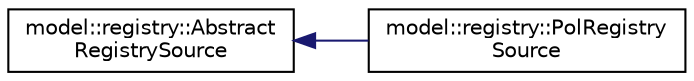 digraph "Graphical Class Hierarchy"
{
 // LATEX_PDF_SIZE
  edge [fontname="Helvetica",fontsize="10",labelfontname="Helvetica",labelfontsize="10"];
  node [fontname="Helvetica",fontsize="10",shape=record];
  rankdir="LR";
  Node0 [label="model::registry::Abstract\lRegistrySource",height=0.2,width=0.4,color="black", fillcolor="white", style="filled",URL="$classmodel_1_1registry_1_1_abstract_registry_source.html",tooltip="The AbstractRegistrySource class Represents base of registry source."];
  Node0 -> Node1 [dir="back",color="midnightblue",fontsize="10",style="solid",fontname="Helvetica"];
  Node1 [label="model::registry::PolRegistry\lSource",height=0.2,width=0.4,color="black", fillcolor="white", style="filled",URL="$classmodel_1_1registry_1_1_pol_registry_source.html",tooltip="The PolRegistrySource class."];
}
